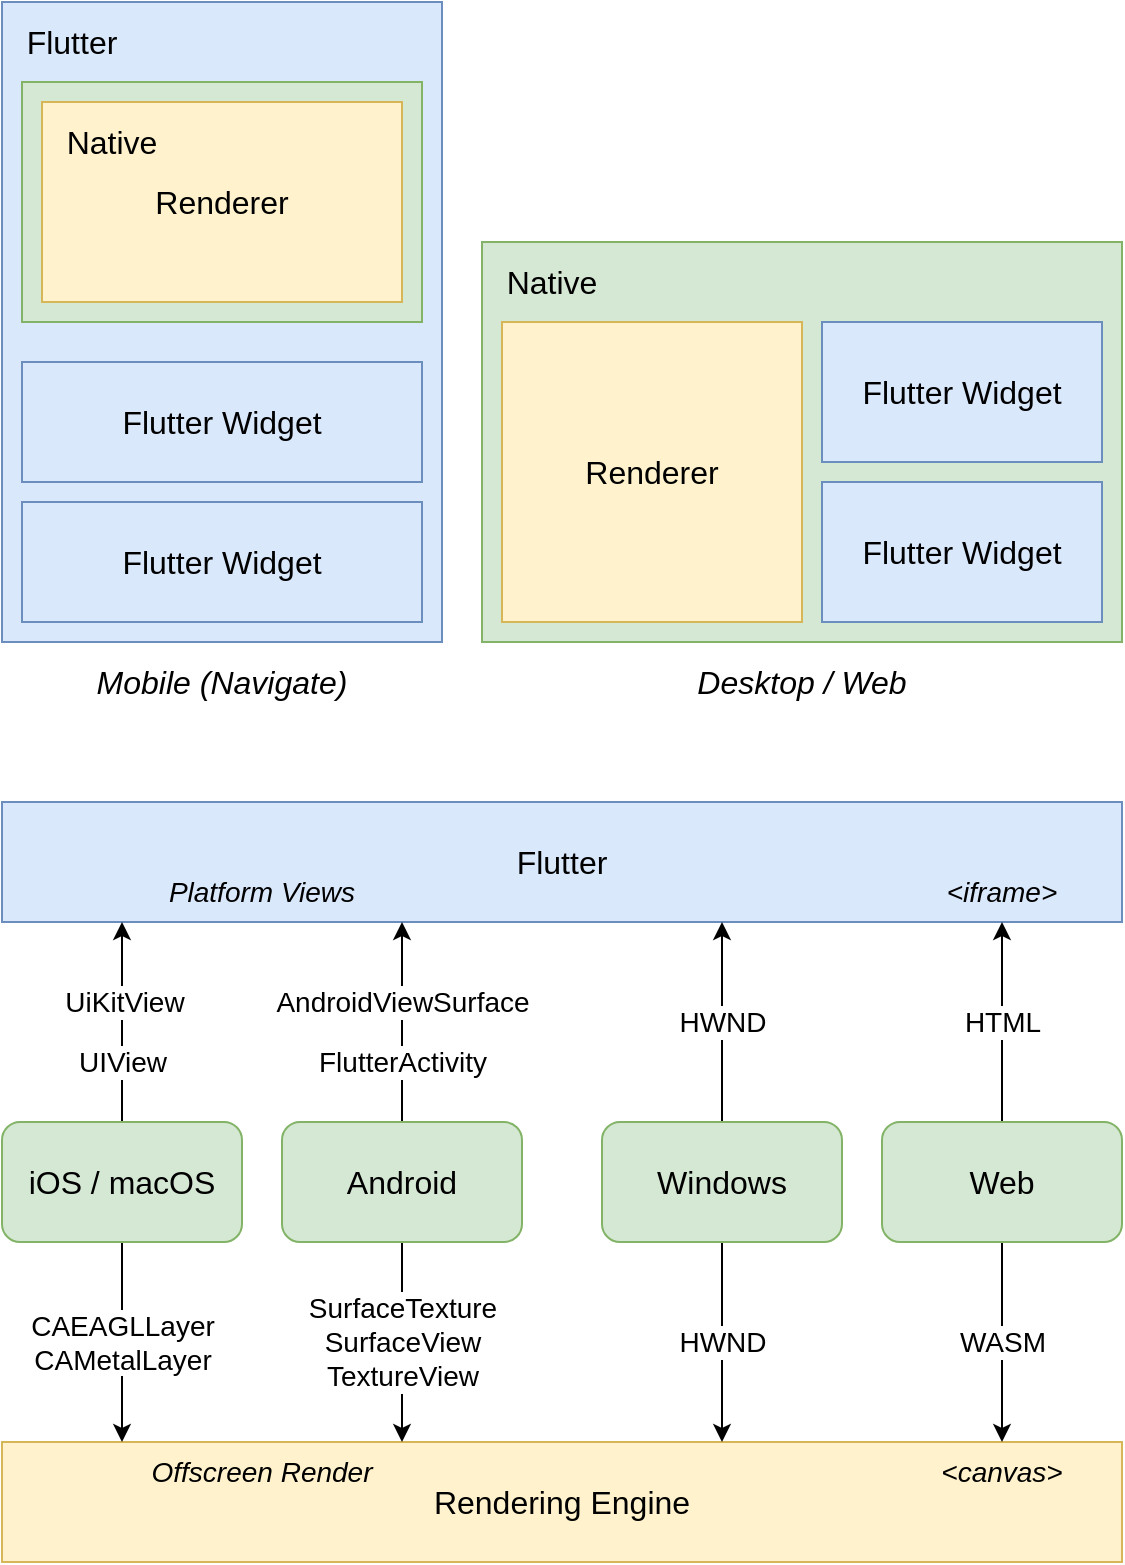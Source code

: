 <mxfile version="22.1.11" type="device">
  <diagram name="第 1 页" id="9EmzviJnHAnuwAFs3RsF">
    <mxGraphModel dx="954" dy="545" grid="1" gridSize="10" guides="1" tooltips="1" connect="1" arrows="1" fold="1" page="1" pageScale="1" pageWidth="827" pageHeight="1169" math="0" shadow="0">
      <root>
        <mxCell id="0" />
        <mxCell id="1" parent="0" />
        <mxCell id="j6xaSFRigTr1SaJ4AjRL-3" value="Rendering Engine" style="rounded=0;whiteSpace=wrap;html=1;fontSize=16;fillColor=#fff2cc;strokeColor=#d6b656;" parent="1" vertex="1">
          <mxGeometry x="40" y="760" width="560" height="60" as="geometry" />
        </mxCell>
        <mxCell id="j6xaSFRigTr1SaJ4AjRL-5" value="Flutter" style="rounded=0;whiteSpace=wrap;html=1;fontSize=16;fillColor=#dae8fc;strokeColor=#6c8ebf;" parent="1" vertex="1">
          <mxGeometry x="40" y="440" width="560" height="60" as="geometry" />
        </mxCell>
        <mxCell id="j6xaSFRigTr1SaJ4AjRL-32" style="edgeStyle=orthogonalEdgeStyle;rounded=0;orthogonalLoop=1;jettySize=auto;html=1;" parent="1" source="j6xaSFRigTr1SaJ4AjRL-4" target="j6xaSFRigTr1SaJ4AjRL-18" edge="1">
          <mxGeometry relative="1" as="geometry" />
        </mxCell>
        <mxCell id="j6xaSFRigTr1SaJ4AjRL-33" value="HWND" style="edgeLabel;html=1;align=center;verticalAlign=middle;resizable=0;points=[];fontSize=14;" parent="j6xaSFRigTr1SaJ4AjRL-32" vertex="1" connectable="0">
          <mxGeometry x="-0.06" y="1" relative="1" as="geometry">
            <mxPoint x="-1" y="3" as="offset" />
          </mxGeometry>
        </mxCell>
        <mxCell id="j6xaSFRigTr1SaJ4AjRL-43" style="edgeStyle=orthogonalEdgeStyle;rounded=0;orthogonalLoop=1;jettySize=auto;html=1;" parent="1" source="j6xaSFRigTr1SaJ4AjRL-4" target="j6xaSFRigTr1SaJ4AjRL-15" edge="1">
          <mxGeometry relative="1" as="geometry" />
        </mxCell>
        <mxCell id="WFNZBzSrOpApc0q9gBdR-5" value="HWND" style="edgeLabel;html=1;align=center;verticalAlign=middle;resizable=0;points=[];fontSize=14;" parent="j6xaSFRigTr1SaJ4AjRL-43" vertex="1" connectable="0">
          <mxGeometry x="-0.52" y="2" relative="1" as="geometry">
            <mxPoint x="2" y="-26" as="offset" />
          </mxGeometry>
        </mxCell>
        <mxCell id="j6xaSFRigTr1SaJ4AjRL-4" value="Windows" style="rounded=1;whiteSpace=wrap;html=1;fontSize=16;fillColor=#d5e8d4;strokeColor=#82b366;" parent="1" vertex="1">
          <mxGeometry x="340" y="600" width="120" height="60" as="geometry" />
        </mxCell>
        <mxCell id="j6xaSFRigTr1SaJ4AjRL-27" style="edgeStyle=orthogonalEdgeStyle;rounded=0;orthogonalLoop=1;jettySize=auto;html=1;entryX=0;entryY=0;entryDx=0;entryDy=0;" parent="1" source="j6xaSFRigTr1SaJ4AjRL-10" target="WFNZBzSrOpApc0q9gBdR-34" edge="1">
          <mxGeometry relative="1" as="geometry" />
        </mxCell>
        <mxCell id="j6xaSFRigTr1SaJ4AjRL-28" value="CAEAGLLayer&lt;br&gt;CAMetalLayer" style="edgeLabel;html=1;align=center;verticalAlign=middle;resizable=0;points=[];fontSize=14;" parent="j6xaSFRigTr1SaJ4AjRL-27" vertex="1" connectable="0">
          <mxGeometry x="-0.14" y="-2" relative="1" as="geometry">
            <mxPoint x="2" y="7" as="offset" />
          </mxGeometry>
        </mxCell>
        <mxCell id="j6xaSFRigTr1SaJ4AjRL-44" style="edgeStyle=orthogonalEdgeStyle;rounded=0;orthogonalLoop=1;jettySize=auto;html=1;entryX=0;entryY=1;entryDx=0;entryDy=0;" parent="1" source="j6xaSFRigTr1SaJ4AjRL-10" target="WFNZBzSrOpApc0q9gBdR-29" edge="1">
          <mxGeometry relative="1" as="geometry" />
        </mxCell>
        <mxCell id="j6xaSFRigTr1SaJ4AjRL-47" value="UIView" style="edgeLabel;html=1;align=center;verticalAlign=middle;resizable=0;points=[];fontSize=14;" parent="j6xaSFRigTr1SaJ4AjRL-44" vertex="1" connectable="0">
          <mxGeometry x="-0.06" y="2" relative="1" as="geometry">
            <mxPoint x="2" y="17" as="offset" />
          </mxGeometry>
        </mxCell>
        <mxCell id="WFNZBzSrOpApc0q9gBdR-1" value="UiKitView" style="edgeLabel;html=1;align=center;verticalAlign=middle;resizable=0;points=[];fontSize=14;" parent="j6xaSFRigTr1SaJ4AjRL-44" vertex="1" connectable="0">
          <mxGeometry x="0.58" y="-1" relative="1" as="geometry">
            <mxPoint y="19" as="offset" />
          </mxGeometry>
        </mxCell>
        <mxCell id="j6xaSFRigTr1SaJ4AjRL-10" value="iOS / macOS" style="rounded=1;whiteSpace=wrap;html=1;fontSize=16;fillColor=#d5e8d4;strokeColor=#82b366;" parent="1" vertex="1">
          <mxGeometry x="40" y="600" width="120" height="60" as="geometry" />
        </mxCell>
        <mxCell id="j6xaSFRigTr1SaJ4AjRL-30" style="edgeStyle=orthogonalEdgeStyle;rounded=0;orthogonalLoop=1;jettySize=auto;html=1;entryX=1;entryY=0;entryDx=0;entryDy=0;" parent="1" source="j6xaSFRigTr1SaJ4AjRL-12" target="WFNZBzSrOpApc0q9gBdR-34" edge="1">
          <mxGeometry relative="1" as="geometry" />
        </mxCell>
        <mxCell id="j6xaSFRigTr1SaJ4AjRL-31" value="SurfaceTexture&lt;br&gt;SurfaceView&lt;br&gt;TextureView" style="edgeLabel;html=1;align=center;verticalAlign=middle;resizable=0;points=[];fontSize=14;" parent="j6xaSFRigTr1SaJ4AjRL-30" vertex="1" connectable="0">
          <mxGeometry x="0.06" y="-1" relative="1" as="geometry">
            <mxPoint x="1" y="-3" as="offset" />
          </mxGeometry>
        </mxCell>
        <mxCell id="j6xaSFRigTr1SaJ4AjRL-45" style="edgeStyle=orthogonalEdgeStyle;rounded=0;orthogonalLoop=1;jettySize=auto;html=1;entryX=1;entryY=1;entryDx=0;entryDy=0;" parent="1" source="j6xaSFRigTr1SaJ4AjRL-12" target="WFNZBzSrOpApc0q9gBdR-29" edge="1">
          <mxGeometry relative="1" as="geometry" />
        </mxCell>
        <mxCell id="j6xaSFRigTr1SaJ4AjRL-46" value="FlutterActivity" style="edgeLabel;html=1;align=center;verticalAlign=middle;resizable=0;points=[];fontSize=14;" parent="j6xaSFRigTr1SaJ4AjRL-45" vertex="1" connectable="0">
          <mxGeometry x="-0.1" y="-1" relative="1" as="geometry">
            <mxPoint x="-1" y="15" as="offset" />
          </mxGeometry>
        </mxCell>
        <mxCell id="WFNZBzSrOpApc0q9gBdR-3" value="AndroidViewSurface" style="edgeLabel;html=1;align=center;verticalAlign=middle;resizable=0;points=[];fontSize=14;" parent="j6xaSFRigTr1SaJ4AjRL-45" vertex="1" connectable="0">
          <mxGeometry x="0.5" relative="1" as="geometry">
            <mxPoint y="15" as="offset" />
          </mxGeometry>
        </mxCell>
        <mxCell id="j6xaSFRigTr1SaJ4AjRL-12" value="Android" style="rounded=1;whiteSpace=wrap;html=1;fontSize=16;fillColor=#d5e8d4;strokeColor=#82b366;" parent="1" vertex="1">
          <mxGeometry x="180" y="600" width="120" height="60" as="geometry" />
        </mxCell>
        <mxCell id="j6xaSFRigTr1SaJ4AjRL-38" value="" style="rounded=0;whiteSpace=wrap;html=1;fillColor=#dae8fc;strokeColor=#6c8ebf;" parent="1" vertex="1">
          <mxGeometry x="40" y="40" width="220" height="320" as="geometry" />
        </mxCell>
        <mxCell id="j6xaSFRigTr1SaJ4AjRL-39" value="Flutter" style="text;html=1;strokeColor=none;fillColor=none;align=center;verticalAlign=middle;whiteSpace=wrap;rounded=0;fontSize=16;" parent="1" vertex="1">
          <mxGeometry x="40" y="40" width="70" height="40" as="geometry" />
        </mxCell>
        <mxCell id="j6xaSFRigTr1SaJ4AjRL-41" value="" style="rounded=0;whiteSpace=wrap;html=1;fontSize=16;fillColor=#d5e8d4;strokeColor=#82b366;" parent="1" vertex="1">
          <mxGeometry x="50" y="80" width="200" height="120" as="geometry" />
        </mxCell>
        <mxCell id="j6xaSFRigTr1SaJ4AjRL-40" value="Renderer" style="rounded=0;whiteSpace=wrap;html=1;fontSize=16;fillColor=#fff2cc;strokeColor=#d6b656;" parent="1" vertex="1">
          <mxGeometry x="60" y="90" width="180" height="100" as="geometry" />
        </mxCell>
        <mxCell id="WFNZBzSrOpApc0q9gBdR-4" value="Native" style="text;html=1;strokeColor=none;fillColor=none;align=center;verticalAlign=middle;whiteSpace=wrap;rounded=0;fontSize=16;" parent="1" vertex="1">
          <mxGeometry x="60" y="90" width="70" height="40" as="geometry" />
        </mxCell>
        <mxCell id="j6xaSFRigTr1SaJ4AjRL-15" value="1" style="rounded=0;whiteSpace=wrap;html=1;fontSize=16;fontColor=none;noLabel=1;strokeColor=none;fillColor=none;" parent="1" vertex="1">
          <mxGeometry x="380" y="470" width="40" height="30" as="geometry" />
        </mxCell>
        <mxCell id="j6xaSFRigTr1SaJ4AjRL-18" value="1" style="rounded=0;whiteSpace=wrap;html=1;fontSize=16;fontColor=none;noLabel=1;strokeColor=none;fillColor=none;" parent="1" vertex="1">
          <mxGeometry x="380" y="760" width="40" height="30" as="geometry" />
        </mxCell>
        <mxCell id="WFNZBzSrOpApc0q9gBdR-7" value="Mobile&amp;nbsp;(Navigate)" style="text;html=1;strokeColor=none;fillColor=none;align=center;verticalAlign=middle;whiteSpace=wrap;rounded=0;fontSize=16;fontStyle=2" parent="1" vertex="1">
          <mxGeometry x="40" y="360" width="220" height="40" as="geometry" />
        </mxCell>
        <mxCell id="WFNZBzSrOpApc0q9gBdR-8" value="" style="rounded=0;whiteSpace=wrap;html=1;fillColor=#d5e8d4;strokeColor=#82b366;" parent="1" vertex="1">
          <mxGeometry x="280" y="160" width="320" height="200" as="geometry" />
        </mxCell>
        <mxCell id="WFNZBzSrOpApc0q9gBdR-9" value="Native" style="text;html=1;strokeColor=none;fillColor=none;align=center;verticalAlign=middle;whiteSpace=wrap;rounded=0;fontSize=16;" parent="1" vertex="1">
          <mxGeometry x="280" y="160" width="70" height="40" as="geometry" />
        </mxCell>
        <mxCell id="WFNZBzSrOpApc0q9gBdR-10" value="Flutter Widget" style="rounded=0;whiteSpace=wrap;html=1;fontSize=16;fillColor=#dae8fc;strokeColor=#6c8ebf;" parent="1" vertex="1">
          <mxGeometry x="450" y="200" width="140" height="70" as="geometry" />
        </mxCell>
        <mxCell id="WFNZBzSrOpApc0q9gBdR-11" value="Renderer" style="rounded=0;whiteSpace=wrap;html=1;fontSize=16;fillColor=#fff2cc;strokeColor=#d6b656;" parent="1" vertex="1">
          <mxGeometry x="290" y="200" width="150" height="150" as="geometry" />
        </mxCell>
        <mxCell id="WFNZBzSrOpApc0q9gBdR-13" value="Desktop / Web" style="text;html=1;strokeColor=none;fillColor=none;align=center;verticalAlign=middle;whiteSpace=wrap;rounded=0;fontSize=16;fontStyle=2" parent="1" vertex="1">
          <mxGeometry x="280" y="360" width="320" height="40" as="geometry" />
        </mxCell>
        <mxCell id="WFNZBzSrOpApc0q9gBdR-14" value="Flutter Widget" style="rounded=0;whiteSpace=wrap;html=1;fontSize=16;fillColor=#dae8fc;strokeColor=#6c8ebf;" parent="1" vertex="1">
          <mxGeometry x="50" y="290" width="200" height="60" as="geometry" />
        </mxCell>
        <mxCell id="WFNZBzSrOpApc0q9gBdR-21" style="edgeStyle=orthogonalEdgeStyle;rounded=0;orthogonalLoop=1;jettySize=auto;html=1;" parent="1" source="WFNZBzSrOpApc0q9gBdR-25" target="WFNZBzSrOpApc0q9gBdR-27" edge="1">
          <mxGeometry relative="1" as="geometry" />
        </mxCell>
        <mxCell id="WFNZBzSrOpApc0q9gBdR-22" value="WASM" style="edgeLabel;html=1;align=center;verticalAlign=middle;resizable=0;points=[];fontSize=14;" parent="WFNZBzSrOpApc0q9gBdR-21" vertex="1" connectable="0">
          <mxGeometry x="-0.06" y="1" relative="1" as="geometry">
            <mxPoint x="-1" y="3" as="offset" />
          </mxGeometry>
        </mxCell>
        <mxCell id="WFNZBzSrOpApc0q9gBdR-23" style="edgeStyle=orthogonalEdgeStyle;rounded=0;orthogonalLoop=1;jettySize=auto;html=1;" parent="1" source="WFNZBzSrOpApc0q9gBdR-25" target="WFNZBzSrOpApc0q9gBdR-26" edge="1">
          <mxGeometry relative="1" as="geometry" />
        </mxCell>
        <mxCell id="WFNZBzSrOpApc0q9gBdR-24" value="HTML" style="edgeLabel;html=1;align=center;verticalAlign=middle;resizable=0;points=[];fontSize=14;" parent="WFNZBzSrOpApc0q9gBdR-23" vertex="1" connectable="0">
          <mxGeometry x="-0.52" y="2" relative="1" as="geometry">
            <mxPoint x="2" y="-26" as="offset" />
          </mxGeometry>
        </mxCell>
        <mxCell id="WFNZBzSrOpApc0q9gBdR-25" value="Web" style="rounded=1;whiteSpace=wrap;html=1;fontSize=16;fillColor=#d5e8d4;strokeColor=#82b366;" parent="1" vertex="1">
          <mxGeometry x="480" y="600" width="120" height="60" as="geometry" />
        </mxCell>
        <mxCell id="WFNZBzSrOpApc0q9gBdR-26" value="&amp;lt;iframe&amp;gt;" style="rounded=0;whiteSpace=wrap;html=1;fontSize=14;fontColor=default;strokeColor=none;fillColor=none;fontStyle=2" parent="1" vertex="1">
          <mxGeometry x="500" y="470" width="80" height="30" as="geometry" />
        </mxCell>
        <mxCell id="WFNZBzSrOpApc0q9gBdR-27" value="&amp;lt;canvas&amp;gt;" style="rounded=0;whiteSpace=wrap;html=1;fontSize=14;fontColor=default;strokeColor=none;fillColor=none;fontStyle=2" parent="1" vertex="1">
          <mxGeometry x="500" y="760" width="80" height="30" as="geometry" />
        </mxCell>
        <mxCell id="WFNZBzSrOpApc0q9gBdR-29" value="Platform Views" style="text;html=1;strokeColor=none;fillColor=none;align=center;verticalAlign=middle;whiteSpace=wrap;rounded=0;fontSize=14;fontStyle=2" parent="1" vertex="1">
          <mxGeometry x="100" y="470" width="140" height="30" as="geometry" />
        </mxCell>
        <mxCell id="WFNZBzSrOpApc0q9gBdR-32" value="Flutter Widget" style="rounded=0;whiteSpace=wrap;html=1;fontSize=16;fillColor=#dae8fc;strokeColor=#6c8ebf;" parent="1" vertex="1">
          <mxGeometry x="50" y="220" width="200" height="60" as="geometry" />
        </mxCell>
        <mxCell id="WFNZBzSrOpApc0q9gBdR-33" value="Flutter Widget" style="rounded=0;whiteSpace=wrap;html=1;fontSize=16;fillColor=#dae8fc;strokeColor=#6c8ebf;" parent="1" vertex="1">
          <mxGeometry x="450" y="280" width="140" height="70" as="geometry" />
        </mxCell>
        <mxCell id="WFNZBzSrOpApc0q9gBdR-34" value="Offscreen Render" style="text;html=1;strokeColor=none;fillColor=none;align=center;verticalAlign=middle;whiteSpace=wrap;rounded=0;fontSize=14;fontStyle=2" parent="1" vertex="1">
          <mxGeometry x="100" y="760" width="140" height="30" as="geometry" />
        </mxCell>
      </root>
    </mxGraphModel>
  </diagram>
</mxfile>
